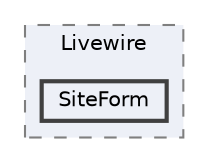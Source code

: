 digraph "app/Http/Livewire/SiteForm"
{
 // LATEX_PDF_SIZE
  bgcolor="transparent";
  edge [fontname=Helvetica,fontsize=10,labelfontname=Helvetica,labelfontsize=10];
  node [fontname=Helvetica,fontsize=10,shape=box,height=0.2,width=0.4];
  compound=true
  subgraph clusterdir_ac60c537f4aeab95076a2ea8ff47a98a {
    graph [ bgcolor="#edf0f7", pencolor="grey50", label="Livewire", fontname=Helvetica,fontsize=10 style="filled,dashed", URL="dir_ac60c537f4aeab95076a2ea8ff47a98a.html",tooltip=""]
  dir_7b0143d9cc32019b5c06a3ca238bf551 [label="SiteForm", fillcolor="#edf0f7", color="grey25", style="filled,bold", URL="dir_7b0143d9cc32019b5c06a3ca238bf551.html",tooltip=""];
  }
}
